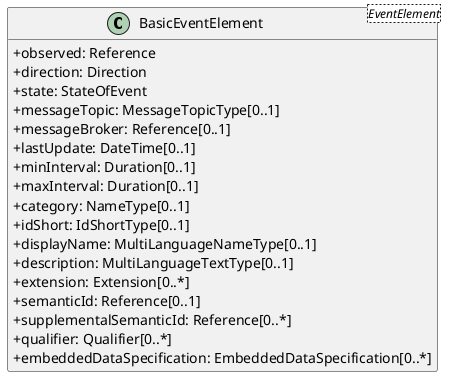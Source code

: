 @startuml
skinparam classAttributeIconSize 0
hide methods

class BasicEventElement<EventElement> {
  +observed: Reference
  +direction: Direction
  +state: StateOfEvent
  +messageTopic: MessageTopicType[0..1]
  +messageBroker: Reference[0..1]
  +lastUpdate: DateTime[0..1]
  +minInterval: Duration[0..1]
  +maxInterval: Duration[0..1]
  +category: NameType[0..1]
  +idShort: IdShortType[0..1]
  +displayName: MultiLanguageNameType[0..1]
  +description: MultiLanguageTextType[0..1]
  +extension: Extension[0..*]
  +semanticId: Reference[0..1]
  +supplementalSemanticId: Reference[0..*]
  +qualifier: Qualifier[0..*]
  +embeddedDataSpecification: EmbeddedDataSpecification[0..*]
}
@enduml